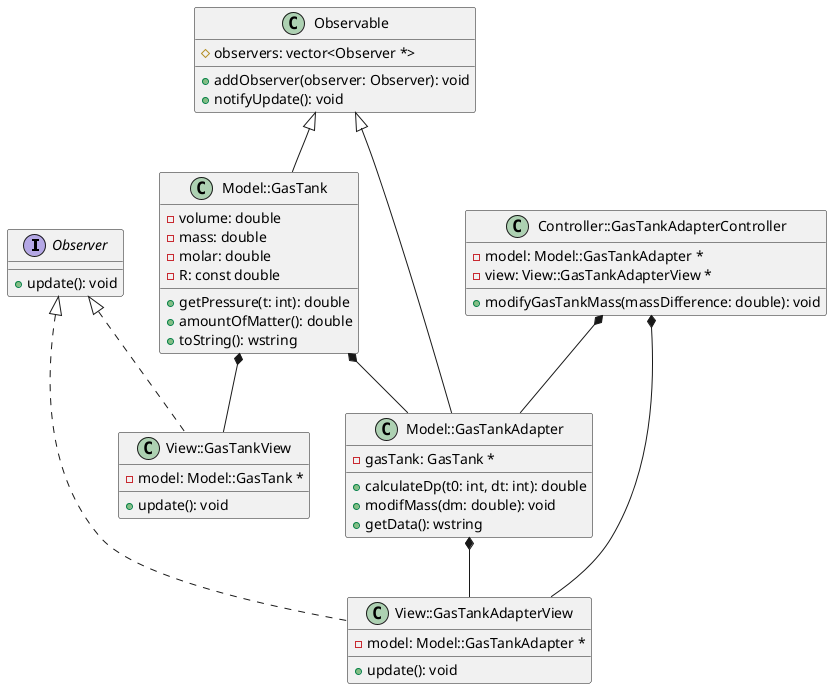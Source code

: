 @startuml

interface Observer {
  + update(): void
}

class Observable {
  + addObserver(observer: Observer): void
  + notifyUpdate(): void
  # observers: vector<Observer *>
}

class Model::GasTank {
  + getPressure(t: int): double
  + amountOfMatter(): double
  + toString(): wstring
  - volume: double
  - mass: double
  - molar: double
  - R: const double
}

class Model::GasTankAdapter {
  + calculateDp(t0: int, dt: int): double
  + modifMass(dm: double): void
  + getData(): wstring
  - gasTank: GasTank *
}

class View::GasTankView {
  + update(): void
  - model: Model::GasTank *
}

class View::GasTankAdapterView {
  + update(): void
  - model: Model::GasTankAdapter *
}

class Controller::GasTankAdapterController {
  + modifyGasTankMass(massDifference: double): void
  - model: Model::GasTankAdapter *
  - view: View::GasTankAdapterView *
}

Observer <|.. View::GasTankView
Observer <|.. View::GasTankAdapterView
Observable <|-- Model::GasTank
Observable <|-- Model::GasTankAdapter
Model::GasTank *-- Model::GasTankAdapter
Model::GasTank *-- View::GasTankView
Model::GasTankAdapter *-- View::GasTankAdapterView
Controller::GasTankAdapterController *-- Model::GasTankAdapter
Controller::GasTankAdapterController *-- View::GasTankAdapterView

@enduml
